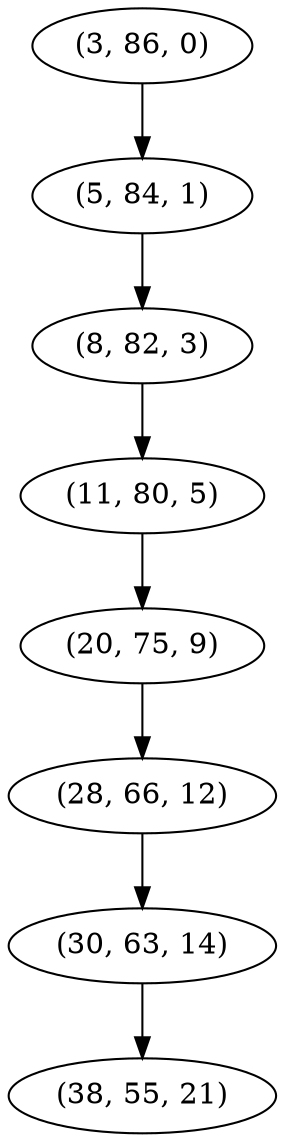 digraph tree {
    "(3, 86, 0)";
    "(5, 84, 1)";
    "(8, 82, 3)";
    "(11, 80, 5)";
    "(20, 75, 9)";
    "(28, 66, 12)";
    "(30, 63, 14)";
    "(38, 55, 21)";
    "(3, 86, 0)" -> "(5, 84, 1)";
    "(5, 84, 1)" -> "(8, 82, 3)";
    "(8, 82, 3)" -> "(11, 80, 5)";
    "(11, 80, 5)" -> "(20, 75, 9)";
    "(20, 75, 9)" -> "(28, 66, 12)";
    "(28, 66, 12)" -> "(30, 63, 14)";
    "(30, 63, 14)" -> "(38, 55, 21)";
}

